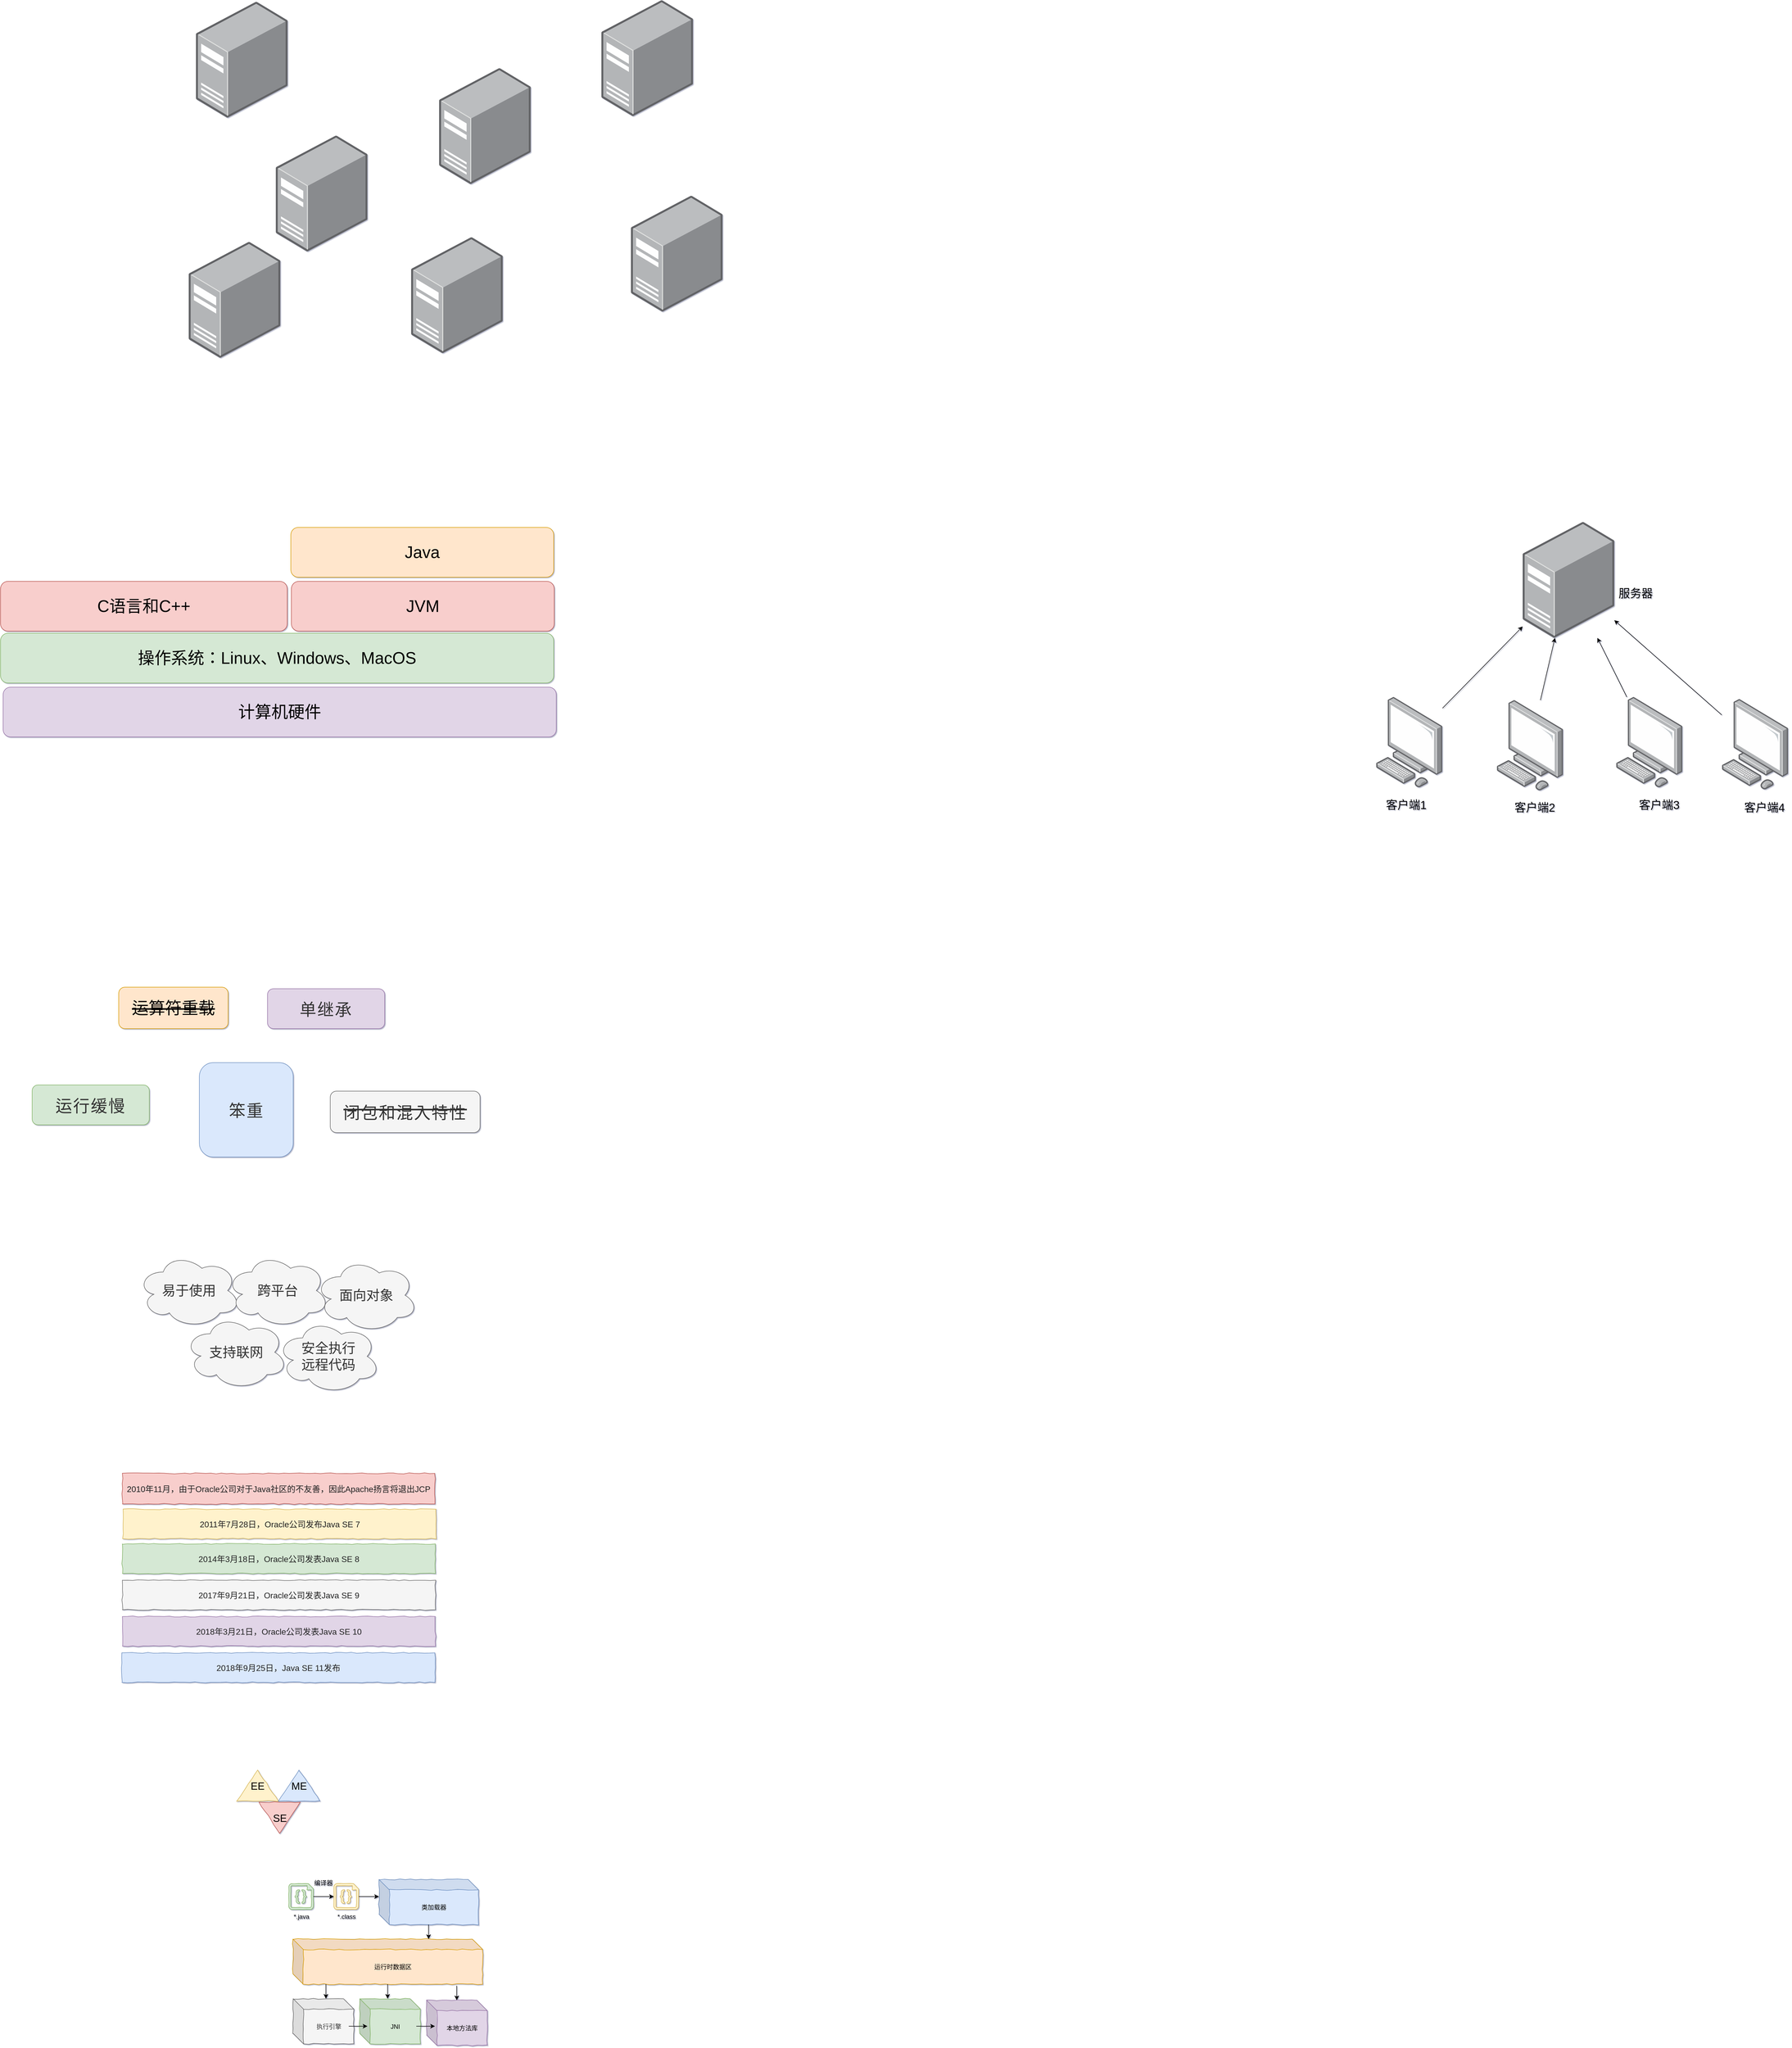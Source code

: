<mxfile version="14.7.6" type="github">
  <diagram id="prtHgNgQTEPvFCAcTncT" name="Page-1">
    <mxGraphModel dx="1371" dy="516" grid="0" gridSize="10" guides="1" tooltips="1" connect="1" arrows="1" fold="1" page="0" pageScale="1" pageWidth="827" pageHeight="1169" math="0" shadow="1">
      <root>
        <mxCell id="0" />
        <mxCell id="1" parent="0" />
        <mxCell id="J_e2ZOj2AzXDhLbVWYpQ-2" value="" style="points=[];aspect=fixed;html=1;align=center;shadow=0;dashed=0;image;image=img/lib/allied_telesis/computer_and_terminals/Server_Desktop.svg;direction=east;" parent="1" vertex="1">
          <mxGeometry x="324" y="54" width="176.71" height="224" as="geometry" />
        </mxCell>
        <mxCell id="J_e2ZOj2AzXDhLbVWYpQ-27" value="" style="points=[];aspect=fixed;html=1;align=center;shadow=0;dashed=0;image;image=img/lib/allied_telesis/computer_and_terminals/Server_Desktop.svg;direction=east;" parent="1" vertex="1">
          <mxGeometry x="1106" y="51" width="176.71" height="224" as="geometry" />
        </mxCell>
        <mxCell id="J_e2ZOj2AzXDhLbVWYpQ-42" value="" style="points=[];aspect=fixed;html=1;align=center;shadow=0;dashed=0;image;image=img/lib/allied_telesis/computer_and_terminals/Server_Desktop.svg;direction=east;" parent="1" vertex="1">
          <mxGeometry x="739" y="508" width="176.71" height="224" as="geometry" />
        </mxCell>
        <mxCell id="J_e2ZOj2AzXDhLbVWYpQ-80" value="" style="points=[];aspect=fixed;html=1;align=center;shadow=0;dashed=0;image;image=img/lib/allied_telesis/computer_and_terminals/Server_Desktop.svg;direction=east;" parent="1" vertex="1">
          <mxGeometry x="2883" y="1057" width="176.71" height="224" as="geometry" />
        </mxCell>
        <mxCell id="J_e2ZOj2AzXDhLbVWYpQ-81" value="" style="points=[];aspect=fixed;html=1;align=center;shadow=0;dashed=0;image;image=img/lib/allied_telesis/computer_and_terminals/Personal_Computer.svg;direction=east;" parent="1" vertex="1">
          <mxGeometry x="2600" y="1395" width="128.39" height="174" as="geometry" />
        </mxCell>
        <mxCell id="J_e2ZOj2AzXDhLbVWYpQ-82" value="" style="points=[];aspect=fixed;html=1;align=center;shadow=0;dashed=0;image;image=img/lib/allied_telesis/computer_and_terminals/Personal_Computer.svg;direction=east;" parent="1" vertex="1">
          <mxGeometry x="2832.81" y="1401" width="128.39" height="174" as="geometry" />
        </mxCell>
        <mxCell id="J_e2ZOj2AzXDhLbVWYpQ-83" value="" style="points=[];aspect=fixed;html=1;align=center;shadow=0;dashed=0;image;image=img/lib/allied_telesis/computer_and_terminals/Personal_Computer.svg;direction=east;" parent="1" vertex="1">
          <mxGeometry x="3063" y="1395" width="128.39" height="174" as="geometry" />
        </mxCell>
        <mxCell id="J_e2ZOj2AzXDhLbVWYpQ-84" value="" style="points=[];aspect=fixed;html=1;align=center;shadow=0;dashed=0;image;image=img/lib/allied_telesis/computer_and_terminals/Personal_Computer.svg;direction=east;" parent="1" vertex="1">
          <mxGeometry x="3267" y="1399" width="128.39" height="174" as="geometry" />
        </mxCell>
        <mxCell id="J_e2ZOj2AzXDhLbVWYpQ-85" value="" style="endArrow=classic;html=1;" parent="1" source="J_e2ZOj2AzXDhLbVWYpQ-82" target="J_e2ZOj2AzXDhLbVWYpQ-80" edge="1">
          <mxGeometry width="50" height="50" relative="1" as="geometry">
            <mxPoint x="2972" y="1424" as="sourcePoint" />
            <mxPoint x="3022" y="1374" as="targetPoint" />
          </mxGeometry>
        </mxCell>
        <mxCell id="J_e2ZOj2AzXDhLbVWYpQ-86" value="" style="endArrow=classic;html=1;" parent="1" source="J_e2ZOj2AzXDhLbVWYpQ-81" target="J_e2ZOj2AzXDhLbVWYpQ-80" edge="1">
          <mxGeometry width="50" height="50" relative="1" as="geometry">
            <mxPoint x="2862.004" y="1440" as="sourcePoint" />
            <mxPoint x="2894.632" y="1314" as="targetPoint" />
          </mxGeometry>
        </mxCell>
        <mxCell id="J_e2ZOj2AzXDhLbVWYpQ-87" value="" style="endArrow=classic;html=1;" parent="1" source="J_e2ZOj2AzXDhLbVWYpQ-83" target="J_e2ZOj2AzXDhLbVWYpQ-80" edge="1">
          <mxGeometry width="50" height="50" relative="1" as="geometry">
            <mxPoint x="2928.724" y="1474" as="sourcePoint" />
            <mxPoint x="2961.352" y="1348" as="targetPoint" />
          </mxGeometry>
        </mxCell>
        <mxCell id="J_e2ZOj2AzXDhLbVWYpQ-88" value="" style="endArrow=classic;html=1;" parent="1" source="J_e2ZOj2AzXDhLbVWYpQ-84" target="J_e2ZOj2AzXDhLbVWYpQ-80" edge="1">
          <mxGeometry width="50" height="50" relative="1" as="geometry">
            <mxPoint x="2938.724" y="1484" as="sourcePoint" />
            <mxPoint x="2971.352" y="1358" as="targetPoint" />
          </mxGeometry>
        </mxCell>
        <mxCell id="J_e2ZOj2AzXDhLbVWYpQ-90" value="&lt;font style=&quot;font-size: 22px&quot;&gt;服务器&lt;/font&gt;" style="text;html=1;strokeColor=none;fillColor=none;align=center;verticalAlign=middle;whiteSpace=wrap;rounded=0;fontSize=16;" parent="1" vertex="1">
          <mxGeometry x="3051" y="1185" width="100" height="22" as="geometry" />
        </mxCell>
        <mxCell id="J_e2ZOj2AzXDhLbVWYpQ-91" value="&lt;font style=&quot;font-size: 22px&quot;&gt;客户端1&lt;/font&gt;" style="text;html=1;strokeColor=none;fillColor=none;align=center;verticalAlign=middle;whiteSpace=wrap;rounded=0;fontSize=16;" parent="1" vertex="1">
          <mxGeometry x="2605" y="1595" width="107" height="17" as="geometry" />
        </mxCell>
        <mxCell id="J_e2ZOj2AzXDhLbVWYpQ-92" value="&lt;font style=&quot;font-size: 22px&quot;&gt;客户端2&lt;/font&gt;" style="text;html=1;strokeColor=none;fillColor=none;align=center;verticalAlign=middle;whiteSpace=wrap;rounded=0;fontSize=16;" parent="1" vertex="1">
          <mxGeometry x="2862" y="1600" width="89" height="17" as="geometry" />
        </mxCell>
        <mxCell id="J_e2ZOj2AzXDhLbVWYpQ-93" value="&lt;font style=&quot;font-size: 22px&quot;&gt;客户端3&lt;/font&gt;" style="text;html=1;strokeColor=none;fillColor=none;align=center;verticalAlign=middle;whiteSpace=wrap;rounded=0;fontSize=16;" parent="1" vertex="1">
          <mxGeometry x="3098" y="1595" width="97" height="17" as="geometry" />
        </mxCell>
        <mxCell id="J_e2ZOj2AzXDhLbVWYpQ-94" value="&lt;font style=&quot;font-size: 22px&quot;&gt;客户端4&lt;/font&gt;" style="text;html=1;strokeColor=none;fillColor=none;align=center;verticalAlign=middle;whiteSpace=wrap;rounded=0;fontSize=16;" parent="1" vertex="1">
          <mxGeometry x="3301" y="1600" width="97" height="17" as="geometry" />
        </mxCell>
        <mxCell id="J_e2ZOj2AzXDhLbVWYpQ-95" value="" style="shape=image;html=1;verticalAlign=top;verticalLabelPosition=bottom;imageAspect=0;aspect=fixed;image=https://cdn2.iconfinder.com/data/icons/metro-ui-dock/128/Java.png;rounded=0;sketch=0;" parent="1" vertex="1">
          <mxGeometry x="382" y="92" width="78" height="78" as="geometry" />
        </mxCell>
        <mxCell id="J_e2ZOj2AzXDhLbVWYpQ-111" value="" style="shape=image;html=1;verticalAlign=top;verticalLabelPosition=bottom;imageAspect=0;aspect=fixed;image=https://cdn2.iconfinder.com/data/icons/metro-ui-dock/128/Java.png;rounded=0;sketch=0;" parent="1" vertex="1">
          <mxGeometry x="1183" y="99" width="78" height="78" as="geometry" />
        </mxCell>
        <mxCell id="J_e2ZOj2AzXDhLbVWYpQ-112" value="" style="shape=image;html=1;verticalAlign=top;verticalLabelPosition=bottom;imageAspect=0;aspect=fixed;image=https://cdn2.iconfinder.com/data/icons/metro-ui-dock/128/Java.png;rounded=0;sketch=0;" parent="1" vertex="1">
          <mxGeometry x="809" y="559" width="78" height="78" as="geometry" />
        </mxCell>
        <mxCell id="J_e2ZOj2AzXDhLbVWYpQ-116" value="" style="points=[];aspect=fixed;html=1;align=center;shadow=0;dashed=0;image;image=img/lib/allied_telesis/computer_and_terminals/Server_Desktop.svg;direction=east;" parent="1" vertex="1">
          <mxGeometry x="478" y="312" width="176.71" height="224" as="geometry" />
        </mxCell>
        <mxCell id="J_e2ZOj2AzXDhLbVWYpQ-117" value="" style="shape=image;html=1;verticalAlign=top;verticalLabelPosition=bottom;imageAspect=0;aspect=fixed;image=https://cdn2.iconfinder.com/data/icons/metro-ui-dock/128/Java.png;rounded=0;sketch=0;" parent="1" vertex="1">
          <mxGeometry x="548" y="363" width="78" height="78" as="geometry" />
        </mxCell>
        <mxCell id="J_e2ZOj2AzXDhLbVWYpQ-118" value="" style="points=[];aspect=fixed;html=1;align=center;shadow=0;dashed=0;image;image=img/lib/allied_telesis/computer_and_terminals/Server_Desktop.svg;direction=east;" parent="1" vertex="1">
          <mxGeometry x="1163" y="428" width="176.71" height="224" as="geometry" />
        </mxCell>
        <mxCell id="J_e2ZOj2AzXDhLbVWYpQ-119" value="" style="shape=image;html=1;verticalAlign=top;verticalLabelPosition=bottom;imageAspect=0;aspect=fixed;image=https://cdn2.iconfinder.com/data/icons/metro-ui-dock/128/Java.png;rounded=0;sketch=0;" parent="1" vertex="1">
          <mxGeometry x="1233" y="479" width="78" height="78" as="geometry" />
        </mxCell>
        <mxCell id="J_e2ZOj2AzXDhLbVWYpQ-125" value="" style="points=[];aspect=fixed;html=1;align=center;shadow=0;dashed=0;image;image=img/lib/allied_telesis/computer_and_terminals/Server_Desktop.svg;direction=east;" parent="1" vertex="1">
          <mxGeometry x="793" y="182" width="176.71" height="224" as="geometry" />
        </mxCell>
        <mxCell id="J_e2ZOj2AzXDhLbVWYpQ-126" value="" style="shape=image;html=1;verticalAlign=top;verticalLabelPosition=bottom;imageAspect=0;aspect=fixed;image=https://cdn2.iconfinder.com/data/icons/metro-ui-dock/128/Java.png;rounded=0;sketch=0;" parent="1" vertex="1">
          <mxGeometry x="863" y="233" width="78" height="78" as="geometry" />
        </mxCell>
        <mxCell id="J_e2ZOj2AzXDhLbVWYpQ-128" value="" style="points=[];aspect=fixed;html=1;align=center;shadow=0;dashed=0;image;image=img/lib/allied_telesis/computer_and_terminals/Server_Desktop.svg;direction=east;" parent="1" vertex="1">
          <mxGeometry x="310" y="517" width="176.71" height="224" as="geometry" />
        </mxCell>
        <mxCell id="J_e2ZOj2AzXDhLbVWYpQ-129" value="" style="shape=image;html=1;verticalAlign=top;verticalLabelPosition=bottom;imageAspect=0;aspect=fixed;image=https://cdn2.iconfinder.com/data/icons/metro-ui-dock/128/Java.png;rounded=0;sketch=0;" parent="1" vertex="1">
          <mxGeometry x="380" y="568" width="78" height="78" as="geometry" />
        </mxCell>
        <mxCell id="J_e2ZOj2AzXDhLbVWYpQ-130" value="" style="shape=image;html=1;verticalAlign=top;verticalLabelPosition=bottom;imageAspect=0;aspect=fixed;image=https://cdn2.iconfinder.com/data/icons/metro-ui-dock/128/Java.png;rounded=0;sketch=0;" parent="1" vertex="1">
          <mxGeometry x="2953" y="1104" width="78" height="78" as="geometry" />
        </mxCell>
        <mxCell id="J_e2ZOj2AzXDhLbVWYpQ-131" value="&lt;font style=&quot;font-size: 32px&quot;&gt;计算机硬件&lt;/font&gt;" style="rounded=1;whiteSpace=wrap;html=1;sketch=0;fillColor=#e1d5e7;strokeColor=#9673a6;" parent="1" vertex="1">
          <mxGeometry x="-48" y="1376" width="1067" height="96" as="geometry" />
        </mxCell>
        <mxCell id="J_e2ZOj2AzXDhLbVWYpQ-132" value="&lt;font style=&quot;font-size: 32px&quot;&gt;操作系统：Linux、Windows、MacOS&lt;/font&gt;" style="rounded=1;whiteSpace=wrap;html=1;sketch=0;fillColor=#d5e8d4;strokeColor=#82b366;" parent="1" vertex="1">
          <mxGeometry x="-53" y="1272" width="1067" height="96" as="geometry" />
        </mxCell>
        <mxCell id="J_e2ZOj2AzXDhLbVWYpQ-133" value="&lt;font style=&quot;font-size: 32px&quot;&gt;C语言和C++&lt;/font&gt;" style="rounded=1;whiteSpace=wrap;html=1;sketch=0;fillColor=#f8cecc;strokeColor=#b85450;" parent="1" vertex="1">
          <mxGeometry x="-53" y="1172" width="553" height="96" as="geometry" />
        </mxCell>
        <mxCell id="J_e2ZOj2AzXDhLbVWYpQ-136" value="&lt;span style=&quot;font-size: 32px&quot;&gt;JVM&lt;/span&gt;" style="rounded=1;whiteSpace=wrap;html=1;sketch=0;fillColor=#f8cecc;strokeColor=#b85450;" parent="1" vertex="1">
          <mxGeometry x="508" y="1172" width="507" height="96" as="geometry" />
        </mxCell>
        <mxCell id="J_e2ZOj2AzXDhLbVWYpQ-137" value="&lt;span style=&quot;font-size: 32px&quot;&gt;Java&lt;/span&gt;" style="rounded=1;whiteSpace=wrap;html=1;sketch=0;fillColor=#ffe6cc;strokeColor=#d79b00;" parent="1" vertex="1">
          <mxGeometry x="507" y="1068" width="507" height="96" as="geometry" />
        </mxCell>
        <mxCell id="Idzp_B0AjTieMuo_t976-1" value="&lt;font style=&quot;font-size: 32px&quot;&gt;&lt;strike&gt;运算符重载&lt;/strike&gt;&lt;/font&gt;" style="rounded=1;whiteSpace=wrap;html=1;fillColor=#ffe6cc;strokeColor=#d79b00;" vertex="1" parent="1">
          <mxGeometry x="175" y="1954.5" width="211" height="80" as="geometry" />
        </mxCell>
        <mxCell id="Idzp_B0AjTieMuo_t976-5" value="&lt;font style=&quot;font-size: 32px&quot;&gt;&lt;strike&gt;&lt;span style=&quot;color: rgb(51 , 51 , 51) ; font-family: &amp;#34;helvetica neue&amp;#34; , &amp;#34;helvetica&amp;#34; , &amp;#34;hiragino sans gb&amp;#34; , &amp;#34;microsoft yahei&amp;#34; , &amp;#34;arial&amp;#34; , sans-serif ; letter-spacing: 2px ; text-align: justify ; word-spacing: 2px&quot;&gt;​闭包和混&lt;/span&gt;&lt;span style=&quot;color: rgb(51 , 51 , 51) ; font-family: &amp;#34;helvetica neue&amp;#34; , &amp;#34;helvetica&amp;#34; , &amp;#34;hiragino sans gb&amp;#34; , &amp;#34;microsoft yahei&amp;#34; , &amp;#34;arial&amp;#34; , sans-serif ; letter-spacing: 2px ; text-align: justify ; word-spacing: 2px&quot;&gt;入特性&lt;/span&gt;&lt;/strike&gt;&lt;/font&gt;" style="rounded=1;whiteSpace=wrap;html=1;fillColor=#f5f5f5;strokeColor=#666666;fontColor=#333333;" vertex="1" parent="1">
          <mxGeometry x="583" y="2155" width="289" height="80" as="geometry" />
        </mxCell>
        <mxCell id="Idzp_B0AjTieMuo_t976-7" value="&lt;div style=&quot;text-align: justify&quot;&gt;&lt;span style=&quot;font-size: 32px ; letter-spacing: 2px ; word-spacing: 2px&quot;&gt;&lt;font color=&quot;#333333&quot; face=&quot;helvetica neue, helvetica, hiragino sans gb, microsoft yahei, arial, sans-serif&quot;&gt;单继承&lt;/font&gt;&lt;/span&gt;&lt;/div&gt;" style="rounded=1;whiteSpace=wrap;html=1;fillColor=#e1d5e7;strokeColor=#9673a6;" vertex="1" parent="1">
          <mxGeometry x="462" y="1957.5" width="226" height="77" as="geometry" />
        </mxCell>
        <mxCell id="Idzp_B0AjTieMuo_t976-8" value="&lt;div style=&quot;text-align: justify&quot;&gt;&lt;span style=&quot;font-size: 32px ; letter-spacing: 2px ; word-spacing: 2px&quot;&gt;&lt;font color=&quot;#333333&quot; face=&quot;helvetica neue, helvetica, hiragino sans gb, microsoft yahei, arial, sans-serif&quot;&gt;笨重&lt;/font&gt;&lt;/span&gt;&lt;/div&gt;" style="rounded=1;whiteSpace=wrap;html=1;fillColor=#dae8fc;strokeColor=#6c8ebf;" vertex="1" parent="1">
          <mxGeometry x="330.5" y="2100" width="181" height="182" as="geometry" />
        </mxCell>
        <mxCell id="Idzp_B0AjTieMuo_t976-12" value="&lt;div style=&quot;text-align: justify&quot;&gt;&lt;span style=&quot;font-size: 32px ; letter-spacing: 2px ; word-spacing: 2px&quot;&gt;&lt;font color=&quot;#333333&quot; face=&quot;helvetica neue, helvetica, hiragino sans gb, microsoft yahei, arial, sans-serif&quot;&gt;运行缓慢&lt;/font&gt;&lt;/span&gt;&lt;/div&gt;" style="rounded=1;whiteSpace=wrap;html=1;fillColor=#d5e8d4;strokeColor=#82b366;" vertex="1" parent="1">
          <mxGeometry x="8" y="2143" width="226" height="77" as="geometry" />
        </mxCell>
        <mxCell id="Idzp_B0AjTieMuo_t976-13" value="&lt;font style=&quot;font-size: 26px&quot;&gt;易于使用&lt;/font&gt;" style="ellipse;shape=cloud;whiteSpace=wrap;html=1;fillColor=#f5f5f5;strokeColor=#666666;fontColor=#333333;" vertex="1" parent="1">
          <mxGeometry x="211" y="2468" width="199" height="143" as="geometry" />
        </mxCell>
        <mxCell id="Idzp_B0AjTieMuo_t976-14" value="&lt;font style=&quot;font-size: 26px&quot;&gt;面向对象&lt;/font&gt;" style="ellipse;shape=cloud;whiteSpace=wrap;html=1;fillColor=#f5f5f5;strokeColor=#666666;fontColor=#333333;" vertex="1" parent="1">
          <mxGeometry x="553" y="2477" width="199" height="143" as="geometry" />
        </mxCell>
        <mxCell id="Idzp_B0AjTieMuo_t976-15" value="&lt;font style=&quot;font-size: 26px&quot;&gt;支持联网&lt;/font&gt;" style="ellipse;shape=cloud;whiteSpace=wrap;html=1;fillColor=#f5f5f5;strokeColor=#666666;fontColor=#333333;" vertex="1" parent="1">
          <mxGeometry x="301.71" y="2587" width="199" height="143" as="geometry" />
        </mxCell>
        <mxCell id="Idzp_B0AjTieMuo_t976-16" value="&lt;font style=&quot;font-size: 26px&quot;&gt;安全执行&lt;br&gt;远程代码&lt;/font&gt;" style="ellipse;shape=cloud;whiteSpace=wrap;html=1;fillColor=#f5f5f5;strokeColor=#666666;fontColor=#333333;" vertex="1" parent="1">
          <mxGeometry x="480" y="2595" width="199" height="143" as="geometry" />
        </mxCell>
        <mxCell id="Idzp_B0AjTieMuo_t976-17" value="&lt;font style=&quot;font-size: 26px&quot;&gt;跨平台&lt;/font&gt;" style="ellipse;shape=cloud;whiteSpace=wrap;html=1;fillColor=#f5f5f5;strokeColor=#666666;fontColor=#333333;" vertex="1" parent="1">
          <mxGeometry x="382" y="2468" width="199" height="143" as="geometry" />
        </mxCell>
        <mxCell id="Idzp_B0AjTieMuo_t976-18" value="&lt;span style=&quot;color: rgb(32 , 33 , 34) ; font-family: sans-serif ; text-align: left&quot;&gt;&lt;font style=&quot;font-size: 16px&quot;&gt;2010年11月，由于Oracle公司对于Java社区的不友善，因此Apache扬言将退出JCP&lt;/font&gt;&lt;/span&gt;" style="rounded=0;whiteSpace=wrap;html=1;shadow=0;comic=1;fillColor=#f8cecc;strokeColor=#b85450;" vertex="1" parent="1">
          <mxGeometry x="182" y="2892" width="603" height="59" as="geometry" />
        </mxCell>
        <mxCell id="Idzp_B0AjTieMuo_t976-19" value="&lt;span style=&quot;color: rgb(32 , 33 , 34) ; font-family: sans-serif&quot;&gt;&lt;font style=&quot;font-size: 16px&quot;&gt;2011年7月28日，Oracle公司发布Java SE 7&lt;/font&gt;&lt;/span&gt;" style="rounded=0;whiteSpace=wrap;html=1;shadow=0;comic=1;fillColor=#fff2cc;strokeColor=#d6b656;" vertex="1" parent="1">
          <mxGeometry x="183.5" y="2961" width="604" height="57" as="geometry" />
        </mxCell>
        <mxCell id="Idzp_B0AjTieMuo_t976-20" value="&lt;span style=&quot;font-size: 16px ; color: rgb(32 , 33 , 34) ; font-family: sans-serif&quot;&gt;2014年3月18日，Oracle公司发表Java SE 8&lt;/span&gt;" style="rounded=0;whiteSpace=wrap;html=1;shadow=0;comic=1;fillColor=#d5e8d4;strokeColor=#82b366;" vertex="1" parent="1">
          <mxGeometry x="182" y="3028" width="604" height="57" as="geometry" />
        </mxCell>
        <mxCell id="Idzp_B0AjTieMuo_t976-21" value="&lt;span style=&quot;color: rgb(32 , 33 , 34) ; font-family: sans-serif&quot;&gt;&lt;font style=&quot;font-size: 16px&quot;&gt;2017年9月21日，Oracle公司发表Java SE 9&lt;/font&gt;&lt;/span&gt;" style="rounded=0;whiteSpace=wrap;html=1;shadow=0;comic=1;fillColor=#f5f5f5;strokeColor=#666666;fontColor=#333333;" vertex="1" parent="1">
          <mxGeometry x="182" y="3098" width="604" height="57" as="geometry" />
        </mxCell>
        <mxCell id="Idzp_B0AjTieMuo_t976-22" value="&lt;span style=&quot;color: rgb(32 , 33 , 34) ; font-family: sans-serif&quot;&gt;&lt;font style=&quot;font-size: 16px&quot;&gt;2018年3月21日，Oracle公司发表Java SE 10&lt;/font&gt;&lt;/span&gt;" style="rounded=0;whiteSpace=wrap;html=1;shadow=0;comic=1;fillColor=#e1d5e7;strokeColor=#9673a6;" vertex="1" parent="1">
          <mxGeometry x="182" y="3168" width="604" height="57" as="geometry" />
        </mxCell>
        <mxCell id="Idzp_B0AjTieMuo_t976-24" value="&lt;span style=&quot;font-size: 16px ; color: rgb(32 , 33 , 34) ; font-family: sans-serif&quot;&gt;2018年9月25日，Java SE 11发布&lt;/span&gt;" style="rounded=0;whiteSpace=wrap;html=1;shadow=0;comic=1;fillColor=#dae8fc;strokeColor=#6c8ebf;" vertex="1" parent="1">
          <mxGeometry x="181" y="3238" width="604" height="57" as="geometry" />
        </mxCell>
        <mxCell id="Idzp_B0AjTieMuo_t976-25" value="&lt;font style=&quot;font-size: 20px&quot;&gt;SE&lt;/font&gt;" style="triangle;whiteSpace=wrap;html=1;rounded=0;shadow=0;comic=1;direction=south;fillColor=#f8cecc;strokeColor=#b85450;" vertex="1" parent="1">
          <mxGeometry x="445.5" y="3526" width="80" height="60" as="geometry" />
        </mxCell>
        <mxCell id="Idzp_B0AjTieMuo_t976-26" value="&lt;font style=&quot;font-size: 20px&quot;&gt;EE&lt;/font&gt;" style="triangle;whiteSpace=wrap;html=1;rounded=0;shadow=0;comic=1;direction=north;fillColor=#fff2cc;strokeColor=#d6b656;" vertex="1" parent="1">
          <mxGeometry x="403" y="3464" width="80" height="60" as="geometry" />
        </mxCell>
        <mxCell id="Idzp_B0AjTieMuo_t976-27" value="&lt;font style=&quot;font-size: 20px&quot;&gt;ME&lt;/font&gt;" style="triangle;whiteSpace=wrap;html=1;rounded=0;shadow=0;comic=1;direction=north;fillColor=#dae8fc;strokeColor=#6c8ebf;" vertex="1" parent="1">
          <mxGeometry x="483" y="3464" width="80" height="60" as="geometry" />
        </mxCell>
        <mxCell id="Idzp_B0AjTieMuo_t976-45" style="edgeStyle=orthogonalEdgeStyle;rounded=0;orthogonalLoop=1;jettySize=auto;html=1;exitX=1;exitY=0.5;exitDx=0;exitDy=0;exitPerimeter=0;entryX=0;entryY=0.5;entryDx=0;entryDy=0;entryPerimeter=0;" edge="1" parent="1" source="Idzp_B0AjTieMuo_t976-28" target="Idzp_B0AjTieMuo_t976-29">
          <mxGeometry relative="1" as="geometry" />
        </mxCell>
        <mxCell id="Idzp_B0AjTieMuo_t976-28" value="*.java" style="verticalLabelPosition=bottom;html=1;verticalAlign=top;align=center;strokeColor=#82b366;fillColor=#d5e8d4;shape=mxgraph.azure.code_file;pointerEvents=1;rounded=0;shadow=0;comic=1;" vertex="1" parent="1">
          <mxGeometry x="503" y="3683" width="47.5" height="50" as="geometry" />
        </mxCell>
        <mxCell id="Idzp_B0AjTieMuo_t976-46" style="edgeStyle=orthogonalEdgeStyle;rounded=0;orthogonalLoop=1;jettySize=auto;html=1;exitX=1;exitY=0.5;exitDx=0;exitDy=0;exitPerimeter=0;entryX=0;entryY=0;entryDx=0;entryDy=33.5;entryPerimeter=0;" edge="1" parent="1" source="Idzp_B0AjTieMuo_t976-29" target="Idzp_B0AjTieMuo_t976-30">
          <mxGeometry relative="1" as="geometry" />
        </mxCell>
        <mxCell id="Idzp_B0AjTieMuo_t976-29" value="*.class" style="verticalLabelPosition=bottom;html=1;verticalAlign=top;align=center;strokeColor=#d6b656;fillColor=#fff2cc;shape=mxgraph.azure.code_file;pointerEvents=1;rounded=0;shadow=0;comic=1;" vertex="1" parent="1">
          <mxGeometry x="590" y="3683" width="47.5" height="50" as="geometry" />
        </mxCell>
        <mxCell id="Idzp_B0AjTieMuo_t976-30" value="类加载器" style="shape=cube;whiteSpace=wrap;html=1;boundedLbl=1;backgroundOutline=1;darkOpacity=0.05;darkOpacity2=0.1;rounded=0;shadow=0;comic=1;fillColor=#dae8fc;strokeColor=#6c8ebf;" vertex="1" parent="1">
          <mxGeometry x="677" y="3675" width="192" height="87" as="geometry" />
        </mxCell>
        <mxCell id="Idzp_B0AjTieMuo_t976-31" value="运行时数据区" style="shape=cube;whiteSpace=wrap;html=1;boundedLbl=1;backgroundOutline=1;darkOpacity=0.05;darkOpacity2=0.1;rounded=0;shadow=0;comic=1;fillColor=#ffe6cc;strokeColor=#d79b00;" vertex="1" parent="1">
          <mxGeometry x="511" y="3790" width="366" height="87" as="geometry" />
        </mxCell>
        <mxCell id="Idzp_B0AjTieMuo_t976-32" value="执行引擎" style="shape=cube;whiteSpace=wrap;html=1;boundedLbl=1;backgroundOutline=1;darkOpacity=0.05;darkOpacity2=0.1;rounded=0;shadow=0;comic=1;fillColor=#f5f5f5;strokeColor=#666666;fontColor=#333333;" vertex="1" parent="1">
          <mxGeometry x="511.5" y="3905" width="117" height="87" as="geometry" />
        </mxCell>
        <mxCell id="Idzp_B0AjTieMuo_t976-43" value="JNI" style="shape=cube;whiteSpace=wrap;html=1;boundedLbl=1;backgroundOutline=1;darkOpacity=0.05;darkOpacity2=0.1;rounded=0;shadow=0;comic=1;fillColor=#d5e8d4;strokeColor=#82b366;" vertex="1" parent="1">
          <mxGeometry x="640" y="3905" width="117" height="87" as="geometry" />
        </mxCell>
        <mxCell id="Idzp_B0AjTieMuo_t976-44" value="本地方法库" style="shape=cube;whiteSpace=wrap;html=1;boundedLbl=1;backgroundOutline=1;darkOpacity=0.05;darkOpacity2=0.1;rounded=0;shadow=0;comic=1;fillColor=#e1d5e7;strokeColor=#9673a6;" vertex="1" parent="1">
          <mxGeometry x="768.86" y="3908" width="117" height="87" as="geometry" />
        </mxCell>
        <mxCell id="Idzp_B0AjTieMuo_t976-61" value="编译器" style="text;html=1;strokeColor=none;fillColor=none;align=center;verticalAlign=middle;whiteSpace=wrap;rounded=0;shadow=0;comic=1;" vertex="1" parent="1">
          <mxGeometry x="550" y="3672" width="40" height="20" as="geometry" />
        </mxCell>
        <mxCell id="Idzp_B0AjTieMuo_t976-62" value="" style="endArrow=classic;html=1;" edge="1" parent="1">
          <mxGeometry width="50" height="50" relative="1" as="geometry">
            <mxPoint x="772.66" y="3762" as="sourcePoint" />
            <mxPoint x="772.66" y="3790" as="targetPoint" />
          </mxGeometry>
        </mxCell>
        <mxCell id="Idzp_B0AjTieMuo_t976-63" value="" style="endArrow=classic;html=1;" edge="1" parent="1">
          <mxGeometry width="50" height="50" relative="1" as="geometry">
            <mxPoint x="574.66" y="3877" as="sourcePoint" />
            <mxPoint x="574.66" y="3905" as="targetPoint" />
          </mxGeometry>
        </mxCell>
        <mxCell id="Idzp_B0AjTieMuo_t976-64" value="" style="endArrow=classic;html=1;" edge="1" parent="1">
          <mxGeometry width="50" height="50" relative="1" as="geometry">
            <mxPoint x="693.66" y="3877" as="sourcePoint" />
            <mxPoint x="693.66" y="3905" as="targetPoint" />
          </mxGeometry>
        </mxCell>
        <mxCell id="Idzp_B0AjTieMuo_t976-65" value="" style="endArrow=classic;html=1;" edge="1" parent="1">
          <mxGeometry width="50" height="50" relative="1" as="geometry">
            <mxPoint x="827.01" y="3880" as="sourcePoint" />
            <mxPoint x="827.01" y="3908" as="targetPoint" />
          </mxGeometry>
        </mxCell>
        <mxCell id="Idzp_B0AjTieMuo_t976-66" value="" style="endArrow=classic;html=1;" edge="1" parent="1">
          <mxGeometry width="50" height="50" relative="1" as="geometry">
            <mxPoint x="618.71" y="3958" as="sourcePoint" />
            <mxPoint x="654.71" y="3958" as="targetPoint" />
          </mxGeometry>
        </mxCell>
        <mxCell id="Idzp_B0AjTieMuo_t976-68" value="" style="endArrow=classic;html=1;" edge="1" parent="1">
          <mxGeometry width="50" height="50" relative="1" as="geometry">
            <mxPoint x="749" y="3958" as="sourcePoint" />
            <mxPoint x="785" y="3958" as="targetPoint" />
          </mxGeometry>
        </mxCell>
      </root>
    </mxGraphModel>
  </diagram>
</mxfile>
